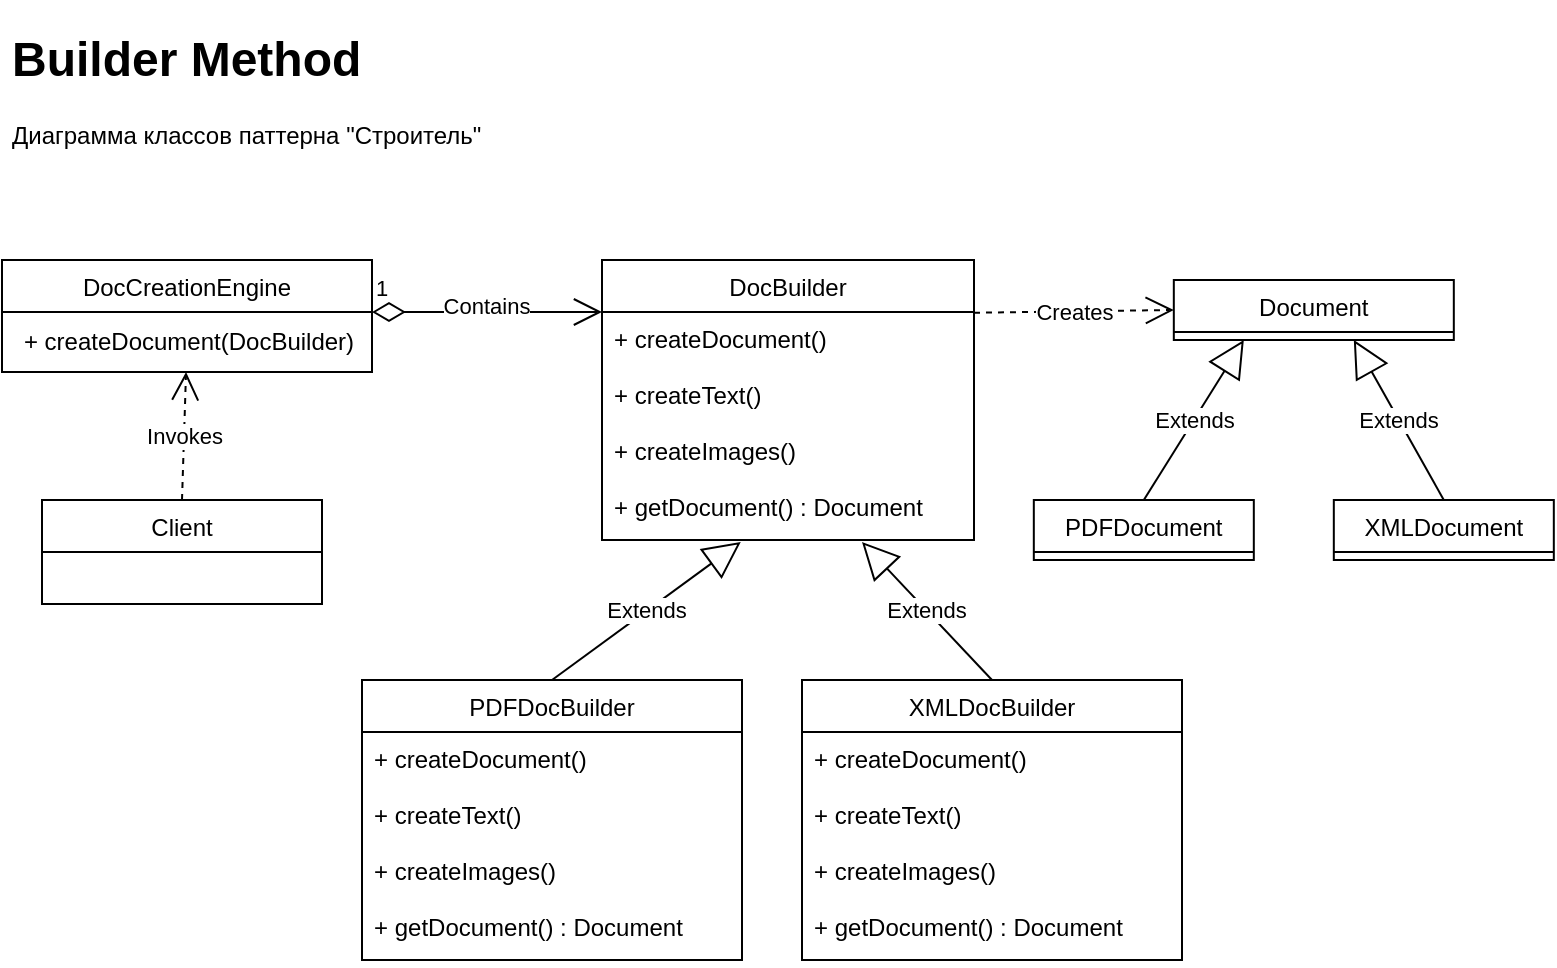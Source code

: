 <mxfile version="22.0.3" type="device">
  <diagram id="3BfWdyxs2ekjaREb4EZb" name="Страница 1">
    <mxGraphModel dx="1020" dy="504" grid="1" gridSize="10" guides="1" tooltips="1" connect="1" arrows="1" fold="1" page="1" pageScale="1" pageWidth="1169" pageHeight="827" math="0" shadow="0">
      <root>
        <mxCell id="0" />
        <mxCell id="1" parent="0" />
        <mxCell id="y2BS_3oHQd-WPR089kLP-18" value="&lt;h1&gt;Builder Method&lt;/h1&gt;&lt;p&gt;Диаграмма классов паттерна &quot;Строитель&quot;&lt;/p&gt;" style="text;html=1;strokeColor=none;fillColor=none;spacing=5;spacingTop=-20;whiteSpace=wrap;overflow=hidden;rounded=0;" parent="1" vertex="1">
          <mxGeometry x="90" y="70" width="290" height="70" as="geometry" />
        </mxCell>
        <mxCell id="y2BS_3oHQd-WPR089kLP-19" value="DocBuilder" style="swimlane;fontStyle=0;childLayout=stackLayout;horizontal=1;startSize=26;fillColor=none;horizontalStack=0;resizeParent=1;resizeParentMax=0;resizeLast=0;collapsible=1;marginBottom=0;" parent="1" vertex="1">
          <mxGeometry x="390" y="190" width="186" height="140" as="geometry" />
        </mxCell>
        <mxCell id="y2BS_3oHQd-WPR089kLP-20" value="+ createDocument()&#xa;&#xa;+ createText()&#xa;&#xa;+ createImages()&#xa;&#xa;+ getDocument() : Document" style="text;strokeColor=none;fillColor=none;align=left;verticalAlign=top;spacingLeft=4;spacingRight=4;overflow=hidden;rotatable=0;points=[[0,0.5],[1,0.5]];portConstraint=eastwest;" parent="y2BS_3oHQd-WPR089kLP-19" vertex="1">
          <mxGeometry y="26" width="186" height="114" as="geometry" />
        </mxCell>
        <mxCell id="y2BS_3oHQd-WPR089kLP-23" value="DocCreationEngine" style="swimlane;fontStyle=0;childLayout=stackLayout;horizontal=1;startSize=26;fillColor=none;horizontalStack=0;resizeParent=1;resizeParentMax=0;resizeLast=0;collapsible=1;marginBottom=0;" parent="1" vertex="1">
          <mxGeometry x="90" y="190" width="185" height="56" as="geometry" />
        </mxCell>
        <mxCell id="kYM57QxFmSWY3dQZql7I-1" value="+ createDocument(DocBuilder)" style="text;html=1;align=center;verticalAlign=middle;resizable=0;points=[];autosize=1;strokeColor=none;fillColor=none;" vertex="1" parent="y2BS_3oHQd-WPR089kLP-23">
          <mxGeometry y="26" width="185" height="30" as="geometry" />
        </mxCell>
        <mxCell id="y2BS_3oHQd-WPR089kLP-27" value="Client" style="swimlane;fontStyle=0;childLayout=stackLayout;horizontal=1;startSize=26;fillColor=none;horizontalStack=0;resizeParent=1;resizeParentMax=0;resizeLast=0;collapsible=1;marginBottom=0;" parent="1" vertex="1">
          <mxGeometry x="110" y="310" width="140" height="52" as="geometry" />
        </mxCell>
        <mxCell id="y2BS_3oHQd-WPR089kLP-37" value="PDFDocBuilder" style="swimlane;fontStyle=0;childLayout=stackLayout;horizontal=1;startSize=26;fillColor=none;horizontalStack=0;resizeParent=1;resizeParentMax=0;resizeLast=0;collapsible=1;marginBottom=0;" parent="1" vertex="1">
          <mxGeometry x="270" y="400" width="190" height="140" as="geometry" />
        </mxCell>
        <mxCell id="kYM57QxFmSWY3dQZql7I-4" value="+ createDocument()&#xa;&#xa;+ createText()&#xa;&#xa;+ createImages()&#xa;&#xa;+ getDocument() : Document" style="text;strokeColor=none;fillColor=none;align=left;verticalAlign=top;spacingLeft=4;spacingRight=4;overflow=hidden;rotatable=0;points=[[0,0.5],[1,0.5]];portConstraint=eastwest;" vertex="1" parent="y2BS_3oHQd-WPR089kLP-37">
          <mxGeometry y="26" width="190" height="114" as="geometry" />
        </mxCell>
        <mxCell id="y2BS_3oHQd-WPR089kLP-41" value="Extends" style="endArrow=block;endSize=16;endFill=0;html=1;rounded=0;exitX=0.5;exitY=0;exitDx=0;exitDy=0;entryX=0.373;entryY=1.009;entryDx=0;entryDy=0;entryPerimeter=0;" parent="1" source="y2BS_3oHQd-WPR089kLP-37" target="y2BS_3oHQd-WPR089kLP-20" edge="1">
          <mxGeometry width="160" relative="1" as="geometry">
            <mxPoint x="790" y="390" as="sourcePoint" />
            <mxPoint x="390" y="330" as="targetPoint" />
          </mxGeometry>
        </mxCell>
        <mxCell id="kYM57QxFmSWY3dQZql7I-3" value="Invokes" style="endArrow=open;endSize=12;dashed=1;html=1;rounded=0;exitX=0.5;exitY=0;exitDx=0;exitDy=0;" edge="1" parent="1" source="y2BS_3oHQd-WPR089kLP-27" target="kYM57QxFmSWY3dQZql7I-1">
          <mxGeometry width="160" relative="1" as="geometry">
            <mxPoint x="150" y="300" as="sourcePoint" />
            <mxPoint x="650" y="250" as="targetPoint" />
          </mxGeometry>
        </mxCell>
        <mxCell id="kYM57QxFmSWY3dQZql7I-5" value="XMLDocBuilder" style="swimlane;fontStyle=0;childLayout=stackLayout;horizontal=1;startSize=26;fillColor=none;horizontalStack=0;resizeParent=1;resizeParentMax=0;resizeLast=0;collapsible=1;marginBottom=0;" vertex="1" parent="1">
          <mxGeometry x="490" y="400" width="190" height="140" as="geometry" />
        </mxCell>
        <mxCell id="kYM57QxFmSWY3dQZql7I-6" value="+ createDocument()&#xa;&#xa;+ createText()&#xa;&#xa;+ createImages()&#xa;&#xa;+ getDocument() : Document" style="text;strokeColor=none;fillColor=none;align=left;verticalAlign=top;spacingLeft=4;spacingRight=4;overflow=hidden;rotatable=0;points=[[0,0.5],[1,0.5]];portConstraint=eastwest;" vertex="1" parent="kYM57QxFmSWY3dQZql7I-5">
          <mxGeometry y="26" width="190" height="114" as="geometry" />
        </mxCell>
        <mxCell id="kYM57QxFmSWY3dQZql7I-7" value="Extends" style="endArrow=block;endSize=16;endFill=0;html=1;rounded=0;exitX=0.5;exitY=0;exitDx=0;exitDy=0;entryX=0.699;entryY=1.009;entryDx=0;entryDy=0;entryPerimeter=0;" edge="1" parent="1" source="kYM57QxFmSWY3dQZql7I-5" target="y2BS_3oHQd-WPR089kLP-20">
          <mxGeometry width="160" relative="1" as="geometry">
            <mxPoint x="550" y="380" as="sourcePoint" />
            <mxPoint x="575" y="310" as="targetPoint" />
          </mxGeometry>
        </mxCell>
        <mxCell id="kYM57QxFmSWY3dQZql7I-16" value="1" style="endArrow=open;html=1;endSize=12;startArrow=diamondThin;startSize=14;startFill=0;edgeStyle=orthogonalEdgeStyle;align=left;verticalAlign=bottom;rounded=0;" edge="1" parent="1">
          <mxGeometry x="-1" y="3" relative="1" as="geometry">
            <mxPoint x="275" y="216" as="sourcePoint" />
            <mxPoint x="390" y="216" as="targetPoint" />
          </mxGeometry>
        </mxCell>
        <mxCell id="kYM57QxFmSWY3dQZql7I-17" value="Contains" style="edgeLabel;html=1;align=center;verticalAlign=middle;resizable=0;points=[];" vertex="1" connectable="0" parent="kYM57QxFmSWY3dQZql7I-16">
          <mxGeometry x="-0.009" y="3" relative="1" as="geometry">
            <mxPoint as="offset" />
          </mxGeometry>
        </mxCell>
        <mxCell id="kYM57QxFmSWY3dQZql7I-20" value="Document" style="swimlane;fontStyle=0;childLayout=stackLayout;horizontal=1;startSize=26;fillColor=none;horizontalStack=0;resizeParent=1;resizeParentMax=0;resizeLast=0;collapsible=1;marginBottom=0;" vertex="1" parent="1">
          <mxGeometry x="675.91" y="200" width="140" height="30" as="geometry" />
        </mxCell>
        <mxCell id="kYM57QxFmSWY3dQZql7I-21" value="PDFDocument" style="swimlane;fontStyle=0;childLayout=stackLayout;horizontal=1;startSize=26;fillColor=none;horizontalStack=0;resizeParent=1;resizeParentMax=0;resizeLast=0;collapsible=1;marginBottom=0;" vertex="1" parent="1">
          <mxGeometry x="605.91" y="310" width="110" height="30" as="geometry" />
        </mxCell>
        <mxCell id="kYM57QxFmSWY3dQZql7I-22" value="XMLDocument" style="swimlane;fontStyle=0;childLayout=stackLayout;horizontal=1;startSize=26;fillColor=none;horizontalStack=0;resizeParent=1;resizeParentMax=0;resizeLast=0;collapsible=1;marginBottom=0;" vertex="1" parent="1">
          <mxGeometry x="755.91" y="310" width="110" height="30" as="geometry" />
        </mxCell>
        <mxCell id="kYM57QxFmSWY3dQZql7I-23" value="Extends" style="endArrow=block;endSize=16;endFill=0;html=1;rounded=0;exitX=0.5;exitY=0;exitDx=0;exitDy=0;entryX=0.25;entryY=1;entryDx=0;entryDy=0;" edge="1" parent="1" source="kYM57QxFmSWY3dQZql7I-21" target="kYM57QxFmSWY3dQZql7I-20">
          <mxGeometry width="160" relative="1" as="geometry">
            <mxPoint x="695.91" y="260" as="sourcePoint" />
            <mxPoint x="789.91" y="191" as="targetPoint" />
          </mxGeometry>
        </mxCell>
        <mxCell id="kYM57QxFmSWY3dQZql7I-24" value="Extends" style="endArrow=block;endSize=16;endFill=0;html=1;rounded=0;exitX=0.5;exitY=0;exitDx=0;exitDy=0;" edge="1" parent="1" source="kYM57QxFmSWY3dQZql7I-22">
          <mxGeometry width="160" relative="1" as="geometry">
            <mxPoint x="815.91" y="300" as="sourcePoint" />
            <mxPoint x="765.91" y="230" as="targetPoint" />
          </mxGeometry>
        </mxCell>
        <mxCell id="kYM57QxFmSWY3dQZql7I-25" value="Creates" style="endArrow=open;endSize=12;dashed=1;html=1;rounded=0;entryX=0;entryY=0.5;entryDx=0;entryDy=0;exitX=1.022;exitY=0.117;exitDx=0;exitDy=0;exitPerimeter=0;" edge="1" parent="1" target="kYM57QxFmSWY3dQZql7I-20">
          <mxGeometry width="160" relative="1" as="geometry">
            <mxPoint x="576.002" y="216.38" as="sourcePoint" />
            <mxPoint x="631.91" y="160" as="targetPoint" />
          </mxGeometry>
        </mxCell>
      </root>
    </mxGraphModel>
  </diagram>
</mxfile>
